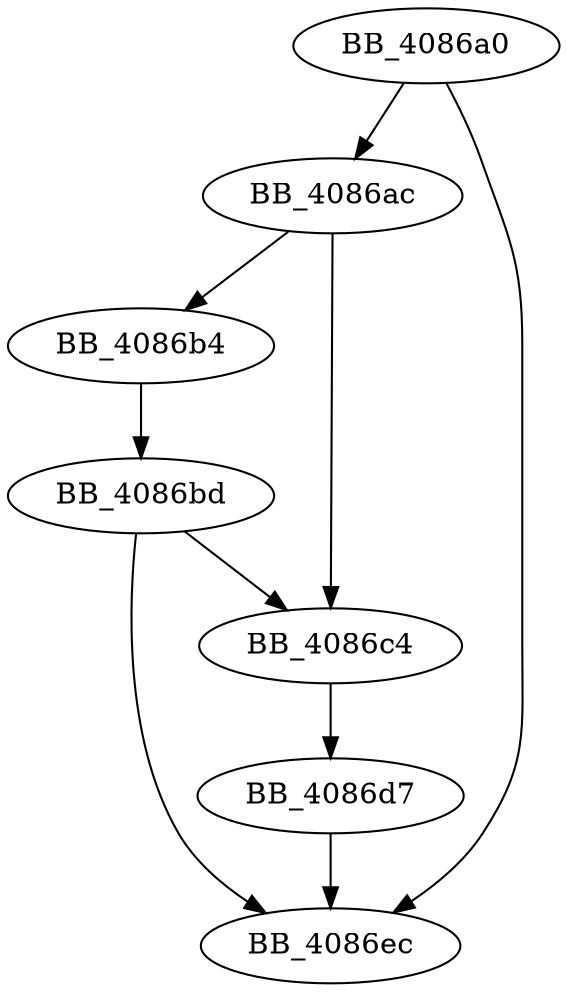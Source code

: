 DiGraph sub_4086A0{
BB_4086a0->BB_4086ac
BB_4086a0->BB_4086ec
BB_4086ac->BB_4086b4
BB_4086ac->BB_4086c4
BB_4086b4->BB_4086bd
BB_4086bd->BB_4086c4
BB_4086bd->BB_4086ec
BB_4086c4->BB_4086d7
BB_4086d7->BB_4086ec
}
